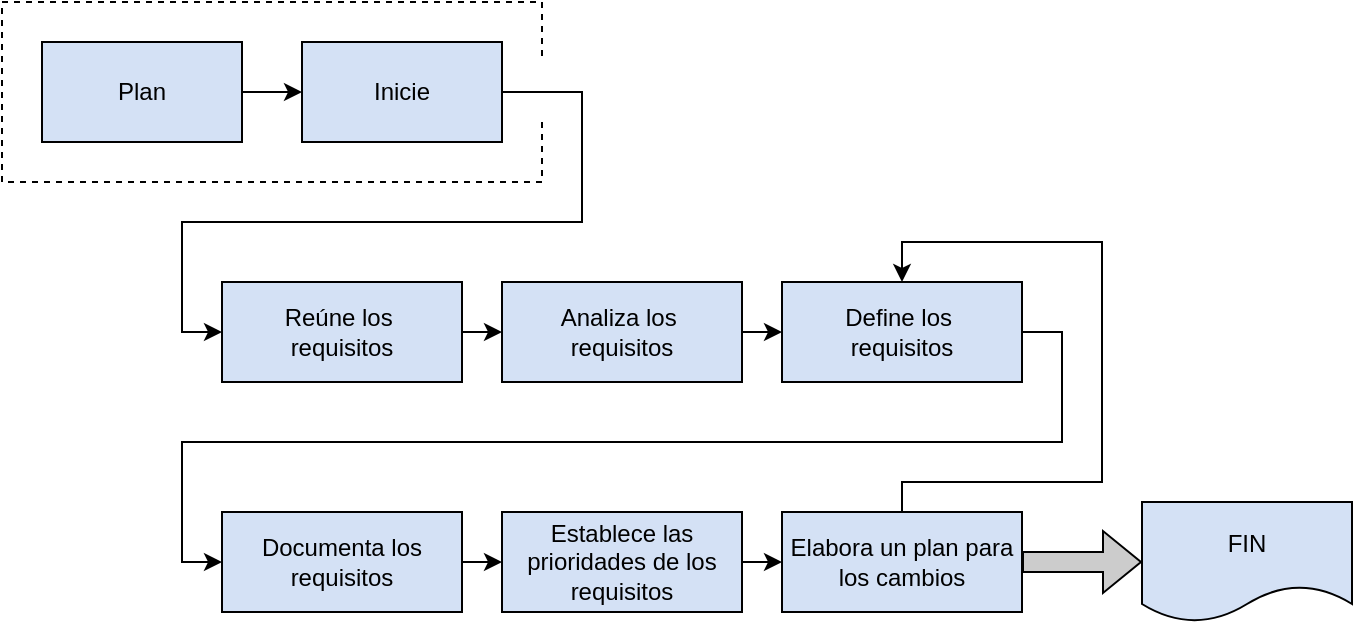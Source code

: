 <mxfile version="24.2.2" type="github">
  <diagram name="Page-1" id="2YBvvXClWsGukQMizWep">
    <mxGraphModel dx="1196" dy="567" grid="1" gridSize="10" guides="1" tooltips="1" connect="1" arrows="1" fold="1" page="1" pageScale="1" pageWidth="850" pageHeight="1100" math="0" shadow="0">
      <root>
        <mxCell id="0" />
        <mxCell id="1" parent="0" />
        <mxCell id="clhgf36LWGzuVwecB9iu-2" value="Plan" style="rounded=0;whiteSpace=wrap;html=1;fillColor=#D4E1F5;" vertex="1" parent="1">
          <mxGeometry x="30" y="30" width="100" height="50" as="geometry" />
        </mxCell>
        <mxCell id="clhgf36LWGzuVwecB9iu-3" value="Inicie" style="rounded=0;whiteSpace=wrap;html=1;fillColor=#D4E1F5;" vertex="1" parent="1">
          <mxGeometry x="160" y="30" width="100" height="50" as="geometry" />
        </mxCell>
        <mxCell id="clhgf36LWGzuVwecB9iu-4" value="" style="endArrow=classic;html=1;rounded=0;exitX=1;exitY=0.5;exitDx=0;exitDy=0;entryX=0;entryY=0.5;entryDx=0;entryDy=0;" edge="1" parent="1" source="clhgf36LWGzuVwecB9iu-2" target="clhgf36LWGzuVwecB9iu-3">
          <mxGeometry width="50" height="50" relative="1" as="geometry">
            <mxPoint x="360" y="200" as="sourcePoint" />
            <mxPoint x="410" y="150" as="targetPoint" />
          </mxGeometry>
        </mxCell>
        <mxCell id="clhgf36LWGzuVwecB9iu-5" value="Reúne los&amp;nbsp;&lt;div&gt;requisitos&lt;/div&gt;" style="rounded=0;whiteSpace=wrap;html=1;fillColor=#D4E1F5;" vertex="1" parent="1">
          <mxGeometry x="120" y="150" width="120" height="50" as="geometry" />
        </mxCell>
        <mxCell id="clhgf36LWGzuVwecB9iu-6" value="Analiza los&amp;nbsp;&lt;div&gt;requisitos&lt;/div&gt;" style="rounded=0;whiteSpace=wrap;html=1;fillColor=#D4E1F5;" vertex="1" parent="1">
          <mxGeometry x="260" y="150" width="120" height="50" as="geometry" />
        </mxCell>
        <mxCell id="clhgf36LWGzuVwecB9iu-7" value="Define los&amp;nbsp;&lt;div&gt;requisitos&lt;/div&gt;" style="rounded=0;whiteSpace=wrap;html=1;fillColor=#D4E1F5;" vertex="1" parent="1">
          <mxGeometry x="400" y="150" width="120" height="50" as="geometry" />
        </mxCell>
        <mxCell id="clhgf36LWGzuVwecB9iu-8" value="Documenta los requisitos" style="rounded=0;whiteSpace=wrap;html=1;fillColor=#D4E1F5;" vertex="1" parent="1">
          <mxGeometry x="120" y="265" width="120" height="50" as="geometry" />
        </mxCell>
        <mxCell id="clhgf36LWGzuVwecB9iu-9" value="Establece las prioridades de los requisitos" style="rounded=0;whiteSpace=wrap;html=1;fillColor=#D4E1F5;" vertex="1" parent="1">
          <mxGeometry x="260" y="265" width="120" height="50" as="geometry" />
        </mxCell>
        <mxCell id="clhgf36LWGzuVwecB9iu-20" style="edgeStyle=orthogonalEdgeStyle;rounded=0;orthogonalLoop=1;jettySize=auto;html=1;exitX=0.5;exitY=0;exitDx=0;exitDy=0;entryX=0.5;entryY=0;entryDx=0;entryDy=0;" edge="1" parent="1" source="clhgf36LWGzuVwecB9iu-10" target="clhgf36LWGzuVwecB9iu-7">
          <mxGeometry relative="1" as="geometry">
            <Array as="points">
              <mxPoint x="460" y="250" />
              <mxPoint x="560" y="250" />
              <mxPoint x="560" y="130" />
              <mxPoint x="460" y="130" />
            </Array>
          </mxGeometry>
        </mxCell>
        <mxCell id="clhgf36LWGzuVwecB9iu-22" style="edgeStyle=orthogonalEdgeStyle;rounded=0;orthogonalLoop=1;jettySize=auto;html=1;exitX=1;exitY=0.5;exitDx=0;exitDy=0;entryX=0;entryY=0.5;entryDx=0;entryDy=0;shape=flexArrow;fillColor=#CCCCCC;" edge="1" parent="1" source="clhgf36LWGzuVwecB9iu-10" target="clhgf36LWGzuVwecB9iu-11">
          <mxGeometry relative="1" as="geometry" />
        </mxCell>
        <mxCell id="clhgf36LWGzuVwecB9iu-10" value="Elabora un plan para los cambios" style="rounded=0;whiteSpace=wrap;html=1;fillColor=#D4E1F5;" vertex="1" parent="1">
          <mxGeometry x="400" y="265" width="120" height="50" as="geometry" />
        </mxCell>
        <mxCell id="clhgf36LWGzuVwecB9iu-11" value="FIN" style="shape=document;whiteSpace=wrap;html=1;boundedLbl=1;fillColor=#D4E1F5;" vertex="1" parent="1">
          <mxGeometry x="580" y="260" width="105" height="60" as="geometry" />
        </mxCell>
        <mxCell id="clhgf36LWGzuVwecB9iu-12" value="" style="endArrow=classic;html=1;rounded=0;exitX=1;exitY=0.5;exitDx=0;exitDy=0;entryX=0;entryY=0.5;entryDx=0;entryDy=0;" edge="1" parent="1" source="clhgf36LWGzuVwecB9iu-3" target="clhgf36LWGzuVwecB9iu-5">
          <mxGeometry width="50" height="50" relative="1" as="geometry">
            <mxPoint x="400" y="270" as="sourcePoint" />
            <mxPoint x="450" y="220" as="targetPoint" />
            <Array as="points">
              <mxPoint x="300" y="55" />
              <mxPoint x="300" y="120" />
              <mxPoint x="100" y="120" />
              <mxPoint x="100" y="175" />
            </Array>
          </mxGeometry>
        </mxCell>
        <mxCell id="clhgf36LWGzuVwecB9iu-13" value="" style="endArrow=classic;html=1;rounded=0;exitX=1;exitY=0.5;exitDx=0;exitDy=0;entryX=0;entryY=0.5;entryDx=0;entryDy=0;" edge="1" parent="1" source="clhgf36LWGzuVwecB9iu-5" target="clhgf36LWGzuVwecB9iu-6">
          <mxGeometry width="50" height="50" relative="1" as="geometry">
            <mxPoint x="400" y="270" as="sourcePoint" />
            <mxPoint x="450" y="220" as="targetPoint" />
          </mxGeometry>
        </mxCell>
        <mxCell id="clhgf36LWGzuVwecB9iu-14" value="" style="endArrow=classic;html=1;rounded=0;exitX=1;exitY=0.5;exitDx=0;exitDy=0;entryX=0;entryY=0.5;entryDx=0;entryDy=0;" edge="1" parent="1" source="clhgf36LWGzuVwecB9iu-6" target="clhgf36LWGzuVwecB9iu-7">
          <mxGeometry width="50" height="50" relative="1" as="geometry">
            <mxPoint x="400" y="270" as="sourcePoint" />
            <mxPoint x="450" y="220" as="targetPoint" />
          </mxGeometry>
        </mxCell>
        <mxCell id="clhgf36LWGzuVwecB9iu-15" value="" style="endArrow=classic;html=1;rounded=0;exitX=1;exitY=0.5;exitDx=0;exitDy=0;entryX=0;entryY=0.5;entryDx=0;entryDy=0;" edge="1" parent="1" source="clhgf36LWGzuVwecB9iu-7" target="clhgf36LWGzuVwecB9iu-8">
          <mxGeometry width="50" height="50" relative="1" as="geometry">
            <mxPoint x="400" y="270" as="sourcePoint" />
            <mxPoint x="450" y="220" as="targetPoint" />
            <Array as="points">
              <mxPoint x="540" y="175" />
              <mxPoint x="540" y="230" />
              <mxPoint x="100" y="230" />
              <mxPoint x="100" y="290" />
            </Array>
          </mxGeometry>
        </mxCell>
        <mxCell id="clhgf36LWGzuVwecB9iu-16" value="" style="endArrow=classic;html=1;rounded=0;exitX=1;exitY=0.5;exitDx=0;exitDy=0;" edge="1" parent="1" source="clhgf36LWGzuVwecB9iu-8" target="clhgf36LWGzuVwecB9iu-9">
          <mxGeometry width="50" height="50" relative="1" as="geometry">
            <mxPoint x="400" y="270" as="sourcePoint" />
            <mxPoint x="450" y="220" as="targetPoint" />
          </mxGeometry>
        </mxCell>
        <mxCell id="clhgf36LWGzuVwecB9iu-17" value="" style="endArrow=classic;html=1;rounded=0;exitX=1;exitY=0.5;exitDx=0;exitDy=0;entryX=0;entryY=0.5;entryDx=0;entryDy=0;" edge="1" parent="1" source="clhgf36LWGzuVwecB9iu-9" target="clhgf36LWGzuVwecB9iu-10">
          <mxGeometry width="50" height="50" relative="1" as="geometry">
            <mxPoint x="400" y="270" as="sourcePoint" />
            <mxPoint x="450" y="220" as="targetPoint" />
          </mxGeometry>
        </mxCell>
        <mxCell id="clhgf36LWGzuVwecB9iu-19" value="" style="endArrow=none;dashed=1;html=1;rounded=0;" edge="1" parent="1">
          <mxGeometry width="50" height="50" relative="1" as="geometry">
            <mxPoint x="280" y="70" as="sourcePoint" />
            <mxPoint x="280" y="40" as="targetPoint" />
            <Array as="points">
              <mxPoint x="280" y="100" />
              <mxPoint x="10" y="100" />
              <mxPoint x="10" y="10" />
              <mxPoint x="280" y="10" />
            </Array>
          </mxGeometry>
        </mxCell>
      </root>
    </mxGraphModel>
  </diagram>
</mxfile>
